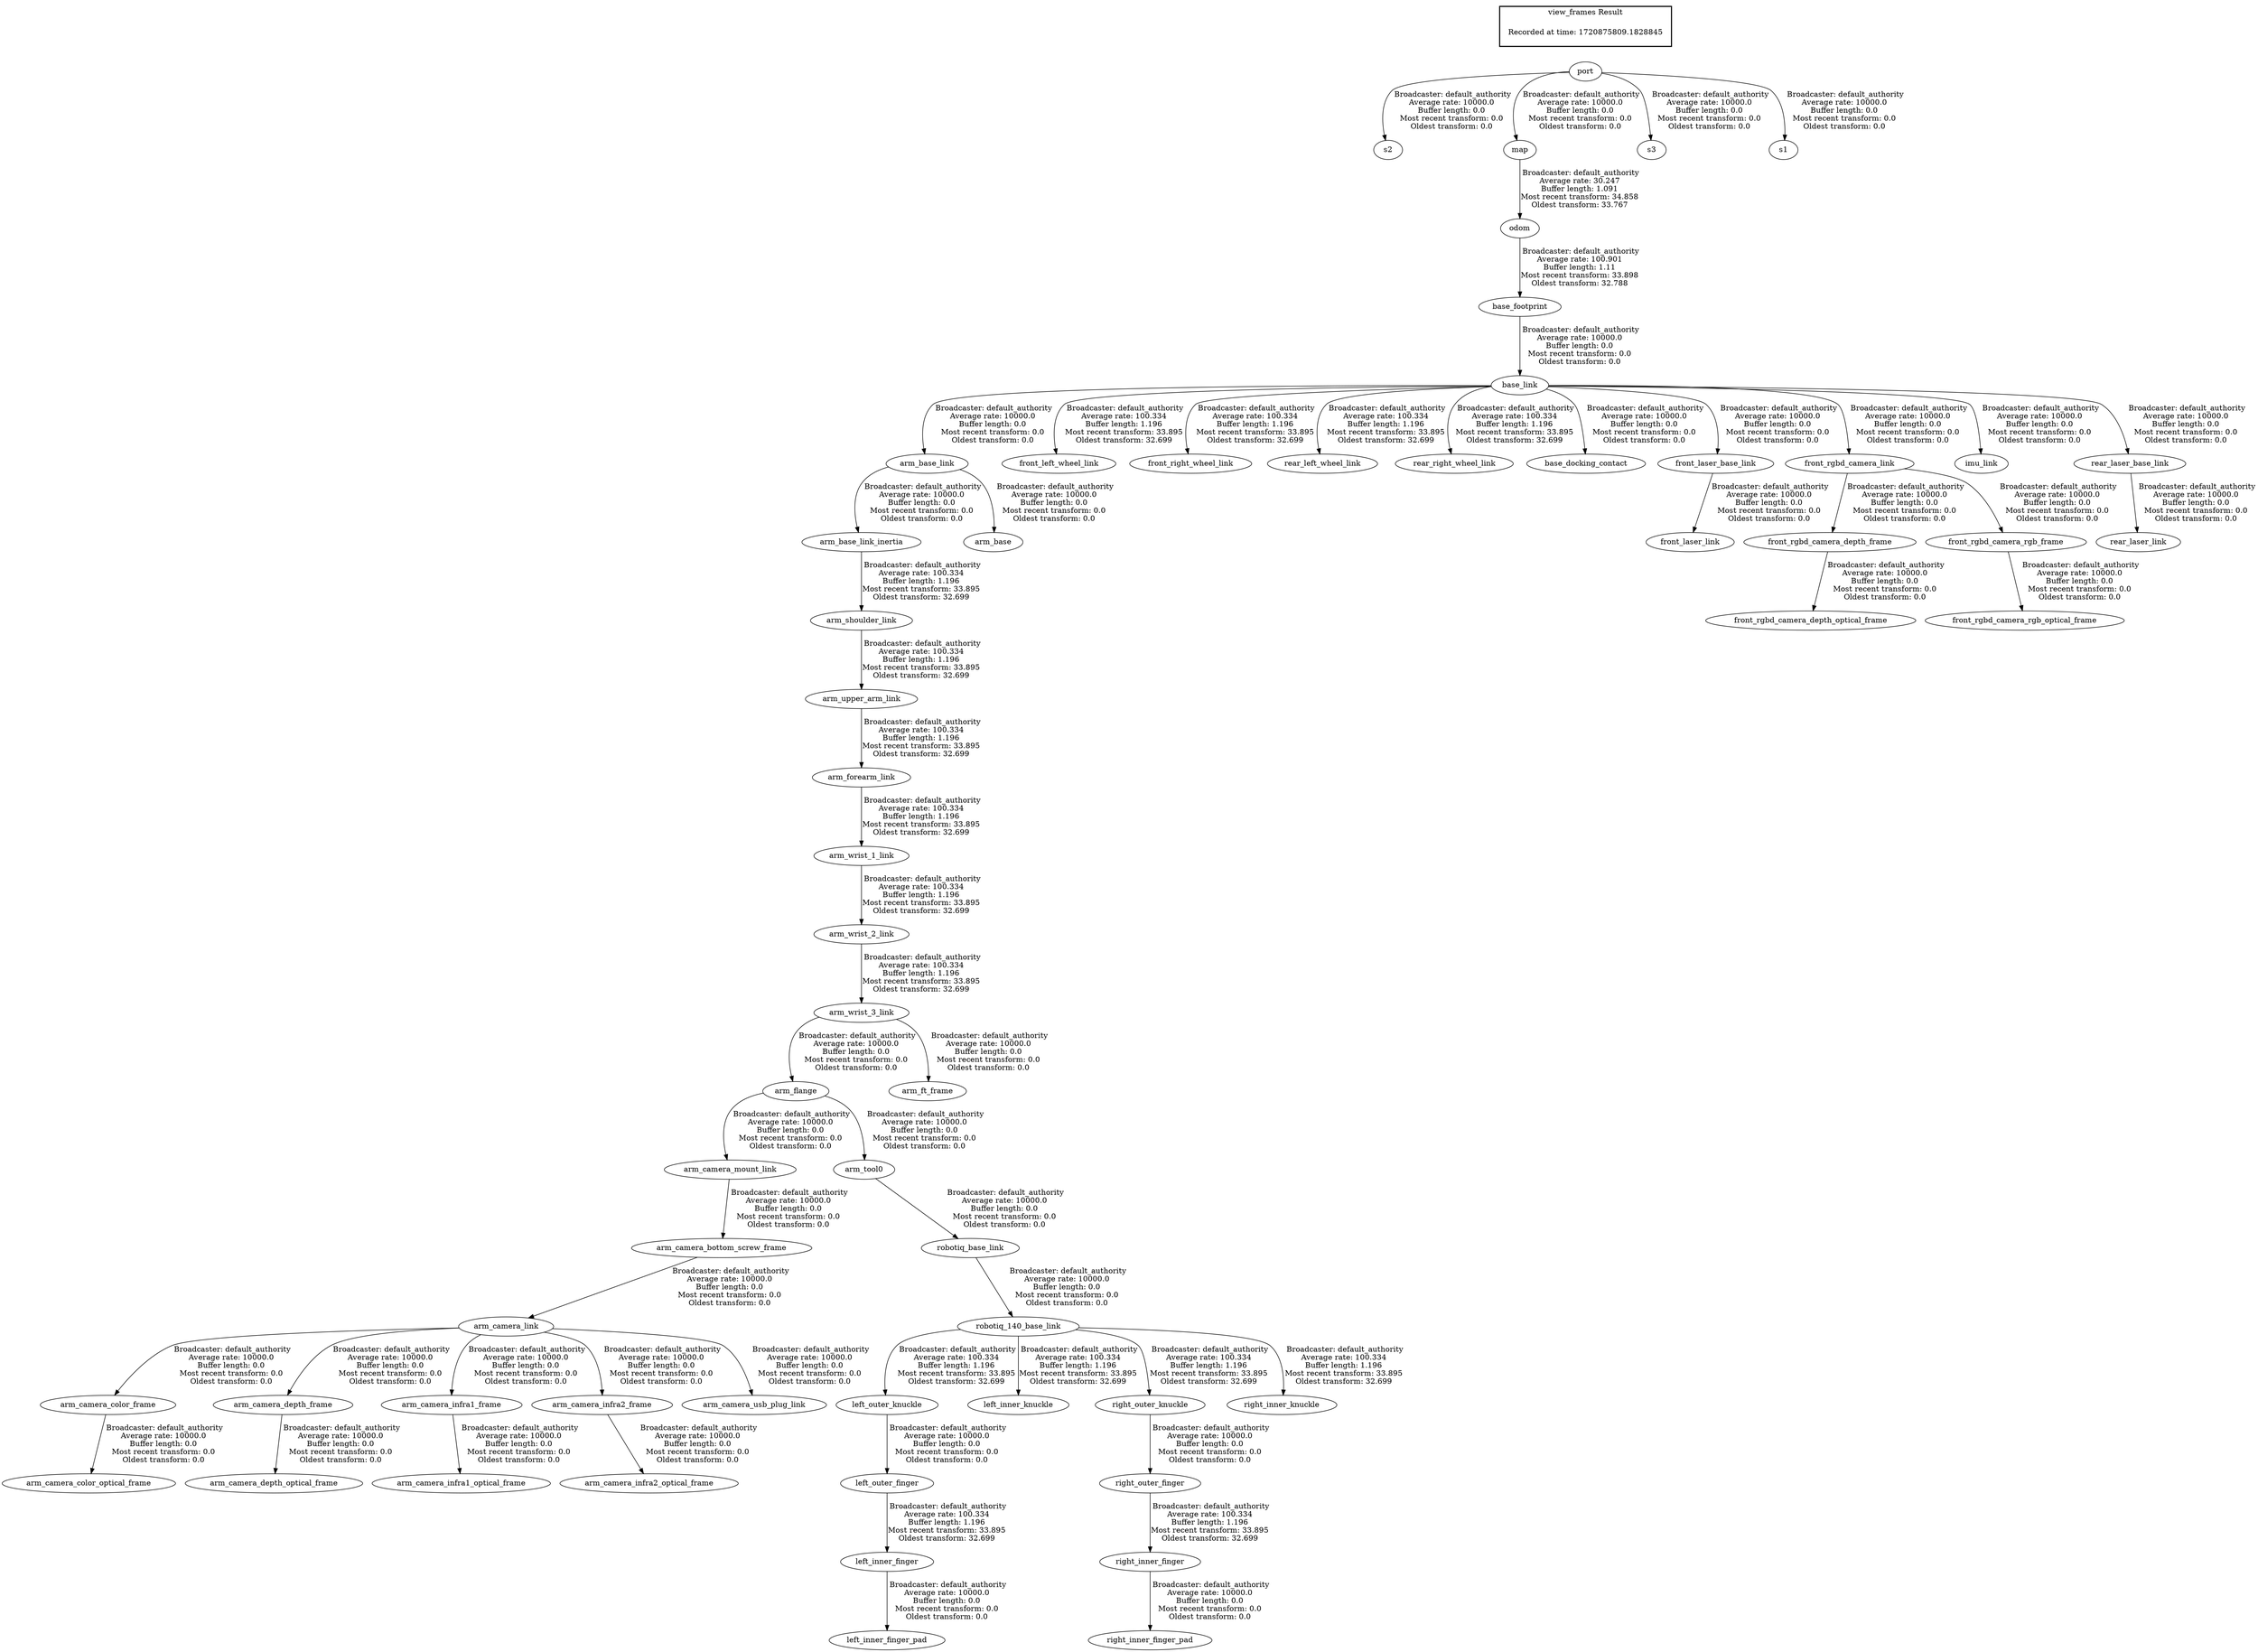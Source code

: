 digraph G {
"port" -> "s2"[label=" Broadcaster: default_authority\nAverage rate: 10000.0\nBuffer length: 0.0\nMost recent transform: 0.0\nOldest transform: 0.0\n"];
"port" -> "map"[label=" Broadcaster: default_authority\nAverage rate: 10000.0\nBuffer length: 0.0\nMost recent transform: 0.0\nOldest transform: 0.0\n"];
"arm_upper_arm_link" -> "arm_forearm_link"[label=" Broadcaster: default_authority\nAverage rate: 100.334\nBuffer length: 1.196\nMost recent transform: 33.895\nOldest transform: 32.699\n"];
"arm_shoulder_link" -> "arm_upper_arm_link"[label=" Broadcaster: default_authority\nAverage rate: 100.334\nBuffer length: 1.196\nMost recent transform: 33.895\nOldest transform: 32.699\n"];
"arm_base_link_inertia" -> "arm_shoulder_link"[label=" Broadcaster: default_authority\nAverage rate: 100.334\nBuffer length: 1.196\nMost recent transform: 33.895\nOldest transform: 32.699\n"];
"arm_base_link" -> "arm_base_link_inertia"[label=" Broadcaster: default_authority\nAverage rate: 10000.0\nBuffer length: 0.0\nMost recent transform: 0.0\nOldest transform: 0.0\n"];
"arm_forearm_link" -> "arm_wrist_1_link"[label=" Broadcaster: default_authority\nAverage rate: 100.334\nBuffer length: 1.196\nMost recent transform: 33.895\nOldest transform: 32.699\n"];
"arm_wrist_1_link" -> "arm_wrist_2_link"[label=" Broadcaster: default_authority\nAverage rate: 100.334\nBuffer length: 1.196\nMost recent transform: 33.895\nOldest transform: 32.699\n"];
"arm_wrist_2_link" -> "arm_wrist_3_link"[label=" Broadcaster: default_authority\nAverage rate: 100.334\nBuffer length: 1.196\nMost recent transform: 33.895\nOldest transform: 32.699\n"];
"robotiq_140_base_link" -> "left_outer_knuckle"[label=" Broadcaster: default_authority\nAverage rate: 100.334\nBuffer length: 1.196\nMost recent transform: 33.895\nOldest transform: 32.699\n"];
"robotiq_base_link" -> "robotiq_140_base_link"[label=" Broadcaster: default_authority\nAverage rate: 10000.0\nBuffer length: 0.0\nMost recent transform: 0.0\nOldest transform: 0.0\n"];
"base_link" -> "front_left_wheel_link"[label=" Broadcaster: default_authority\nAverage rate: 100.334\nBuffer length: 1.196\nMost recent transform: 33.895\nOldest transform: 32.699\n"];
"base_footprint" -> "base_link"[label=" Broadcaster: default_authority\nAverage rate: 10000.0\nBuffer length: 0.0\nMost recent transform: 0.0\nOldest transform: 0.0\n"];
"base_link" -> "front_right_wheel_link"[label=" Broadcaster: default_authority\nAverage rate: 100.334\nBuffer length: 1.196\nMost recent transform: 33.895\nOldest transform: 32.699\n"];
"left_outer_finger" -> "left_inner_finger"[label=" Broadcaster: default_authority\nAverage rate: 100.334\nBuffer length: 1.196\nMost recent transform: 33.895\nOldest transform: 32.699\n"];
"left_outer_knuckle" -> "left_outer_finger"[label=" Broadcaster: default_authority\nAverage rate: 10000.0\nBuffer length: 0.0\nMost recent transform: 0.0\nOldest transform: 0.0\n"];
"robotiq_140_base_link" -> "left_inner_knuckle"[label=" Broadcaster: default_authority\nAverage rate: 100.334\nBuffer length: 1.196\nMost recent transform: 33.895\nOldest transform: 32.699\n"];
"base_link" -> "rear_left_wheel_link"[label=" Broadcaster: default_authority\nAverage rate: 100.334\nBuffer length: 1.196\nMost recent transform: 33.895\nOldest transform: 32.699\n"];
"base_link" -> "rear_right_wheel_link"[label=" Broadcaster: default_authority\nAverage rate: 100.334\nBuffer length: 1.196\nMost recent transform: 33.895\nOldest transform: 32.699\n"];
"right_outer_finger" -> "right_inner_finger"[label=" Broadcaster: default_authority\nAverage rate: 100.334\nBuffer length: 1.196\nMost recent transform: 33.895\nOldest transform: 32.699\n"];
"right_outer_knuckle" -> "right_outer_finger"[label=" Broadcaster: default_authority\nAverage rate: 10000.0\nBuffer length: 0.0\nMost recent transform: 0.0\nOldest transform: 0.0\n"];
"robotiq_140_base_link" -> "right_inner_knuckle"[label=" Broadcaster: default_authority\nAverage rate: 100.334\nBuffer length: 1.196\nMost recent transform: 33.895\nOldest transform: 32.699\n"];
"robotiq_140_base_link" -> "right_outer_knuckle"[label=" Broadcaster: default_authority\nAverage rate: 100.334\nBuffer length: 1.196\nMost recent transform: 33.895\nOldest transform: 32.699\n"];
"port" -> "s3"[label=" Broadcaster: default_authority\nAverage rate: 10000.0\nBuffer length: 0.0\nMost recent transform: 0.0\nOldest transform: 0.0\n"];
"base_link" -> "arm_base_link"[label=" Broadcaster: default_authority\nAverage rate: 10000.0\nBuffer length: 0.0\nMost recent transform: 0.0\nOldest transform: 0.0\n"];
"arm_base_link" -> "arm_base"[label=" Broadcaster: default_authority\nAverage rate: 10000.0\nBuffer length: 0.0\nMost recent transform: 0.0\nOldest transform: 0.0\n"];
"arm_camera_link" -> "arm_camera_color_frame"[label=" Broadcaster: default_authority\nAverage rate: 10000.0\nBuffer length: 0.0\nMost recent transform: 0.0\nOldest transform: 0.0\n"];
"arm_camera_bottom_screw_frame" -> "arm_camera_link"[label=" Broadcaster: default_authority\nAverage rate: 10000.0\nBuffer length: 0.0\nMost recent transform: 0.0\nOldest transform: 0.0\n"];
"arm_camera_color_frame" -> "arm_camera_color_optical_frame"[label=" Broadcaster: default_authority\nAverage rate: 10000.0\nBuffer length: 0.0\nMost recent transform: 0.0\nOldest transform: 0.0\n"];
"arm_camera_link" -> "arm_camera_depth_frame"[label=" Broadcaster: default_authority\nAverage rate: 10000.0\nBuffer length: 0.0\nMost recent transform: 0.0\nOldest transform: 0.0\n"];
"arm_camera_depth_frame" -> "arm_camera_depth_optical_frame"[label=" Broadcaster: default_authority\nAverage rate: 10000.0\nBuffer length: 0.0\nMost recent transform: 0.0\nOldest transform: 0.0\n"];
"arm_camera_link" -> "arm_camera_infra1_frame"[label=" Broadcaster: default_authority\nAverage rate: 10000.0\nBuffer length: 0.0\nMost recent transform: 0.0\nOldest transform: 0.0\n"];
"arm_camera_infra1_frame" -> "arm_camera_infra1_optical_frame"[label=" Broadcaster: default_authority\nAverage rate: 10000.0\nBuffer length: 0.0\nMost recent transform: 0.0\nOldest transform: 0.0\n"];
"arm_camera_link" -> "arm_camera_infra2_frame"[label=" Broadcaster: default_authority\nAverage rate: 10000.0\nBuffer length: 0.0\nMost recent transform: 0.0\nOldest transform: 0.0\n"];
"arm_camera_infra2_frame" -> "arm_camera_infra2_optical_frame"[label=" Broadcaster: default_authority\nAverage rate: 10000.0\nBuffer length: 0.0\nMost recent transform: 0.0\nOldest transform: 0.0\n"];
"arm_camera_mount_link" -> "arm_camera_bottom_screw_frame"[label=" Broadcaster: default_authority\nAverage rate: 10000.0\nBuffer length: 0.0\nMost recent transform: 0.0\nOldest transform: 0.0\n"];
"arm_flange" -> "arm_camera_mount_link"[label=" Broadcaster: default_authority\nAverage rate: 10000.0\nBuffer length: 0.0\nMost recent transform: 0.0\nOldest transform: 0.0\n"];
"arm_wrist_3_link" -> "arm_flange"[label=" Broadcaster: default_authority\nAverage rate: 10000.0\nBuffer length: 0.0\nMost recent transform: 0.0\nOldest transform: 0.0\n"];
"arm_camera_link" -> "arm_camera_usb_plug_link"[label=" Broadcaster: default_authority\nAverage rate: 10000.0\nBuffer length: 0.0\nMost recent transform: 0.0\nOldest transform: 0.0\n"];
"arm_flange" -> "arm_tool0"[label=" Broadcaster: default_authority\nAverage rate: 10000.0\nBuffer length: 0.0\nMost recent transform: 0.0\nOldest transform: 0.0\n"];
"arm_wrist_3_link" -> "arm_ft_frame"[label=" Broadcaster: default_authority\nAverage rate: 10000.0\nBuffer length: 0.0\nMost recent transform: 0.0\nOldest transform: 0.0\n"];
"base_link" -> "base_docking_contact"[label=" Broadcaster: default_authority\nAverage rate: 10000.0\nBuffer length: 0.0\nMost recent transform: 0.0\nOldest transform: 0.0\n"];
"odom" -> "base_footprint"[label=" Broadcaster: default_authority\nAverage rate: 100.901\nBuffer length: 1.11\nMost recent transform: 33.898\nOldest transform: 32.788\n"];
"base_link" -> "front_laser_base_link"[label=" Broadcaster: default_authority\nAverage rate: 10000.0\nBuffer length: 0.0\nMost recent transform: 0.0\nOldest transform: 0.0\n"];
"front_laser_base_link" -> "front_laser_link"[label=" Broadcaster: default_authority\nAverage rate: 10000.0\nBuffer length: 0.0\nMost recent transform: 0.0\nOldest transform: 0.0\n"];
"front_rgbd_camera_link" -> "front_rgbd_camera_depth_frame"[label=" Broadcaster: default_authority\nAverage rate: 10000.0\nBuffer length: 0.0\nMost recent transform: 0.0\nOldest transform: 0.0\n"];
"base_link" -> "front_rgbd_camera_link"[label=" Broadcaster: default_authority\nAverage rate: 10000.0\nBuffer length: 0.0\nMost recent transform: 0.0\nOldest transform: 0.0\n"];
"front_rgbd_camera_depth_frame" -> "front_rgbd_camera_depth_optical_frame"[label=" Broadcaster: default_authority\nAverage rate: 10000.0\nBuffer length: 0.0\nMost recent transform: 0.0\nOldest transform: 0.0\n"];
"front_rgbd_camera_link" -> "front_rgbd_camera_rgb_frame"[label=" Broadcaster: default_authority\nAverage rate: 10000.0\nBuffer length: 0.0\nMost recent transform: 0.0\nOldest transform: 0.0\n"];
"front_rgbd_camera_rgb_frame" -> "front_rgbd_camera_rgb_optical_frame"[label=" Broadcaster: default_authority\nAverage rate: 10000.0\nBuffer length: 0.0\nMost recent transform: 0.0\nOldest transform: 0.0\n"];
"base_link" -> "imu_link"[label=" Broadcaster: default_authority\nAverage rate: 10000.0\nBuffer length: 0.0\nMost recent transform: 0.0\nOldest transform: 0.0\n"];
"left_inner_finger" -> "left_inner_finger_pad"[label=" Broadcaster: default_authority\nAverage rate: 10000.0\nBuffer length: 0.0\nMost recent transform: 0.0\nOldest transform: 0.0\n"];
"base_link" -> "rear_laser_base_link"[label=" Broadcaster: default_authority\nAverage rate: 10000.0\nBuffer length: 0.0\nMost recent transform: 0.0\nOldest transform: 0.0\n"];
"rear_laser_base_link" -> "rear_laser_link"[label=" Broadcaster: default_authority\nAverage rate: 10000.0\nBuffer length: 0.0\nMost recent transform: 0.0\nOldest transform: 0.0\n"];
"right_inner_finger" -> "right_inner_finger_pad"[label=" Broadcaster: default_authority\nAverage rate: 10000.0\nBuffer length: 0.0\nMost recent transform: 0.0\nOldest transform: 0.0\n"];
"arm_tool0" -> "robotiq_base_link"[label=" Broadcaster: default_authority\nAverage rate: 10000.0\nBuffer length: 0.0\nMost recent transform: 0.0\nOldest transform: 0.0\n"];
"map" -> "odom"[label=" Broadcaster: default_authority\nAverage rate: 30.247\nBuffer length: 1.091\nMost recent transform: 34.858\nOldest transform: 33.767\n"];
"port" -> "s1"[label=" Broadcaster: default_authority\nAverage rate: 10000.0\nBuffer length: 0.0\nMost recent transform: 0.0\nOldest transform: 0.0\n"];
edge [style=invis];
 subgraph cluster_legend { style=bold; color=black; label ="view_frames Result";
"Recorded at time: 1720875809.1828845"[ shape=plaintext ] ;
}->"port";
}